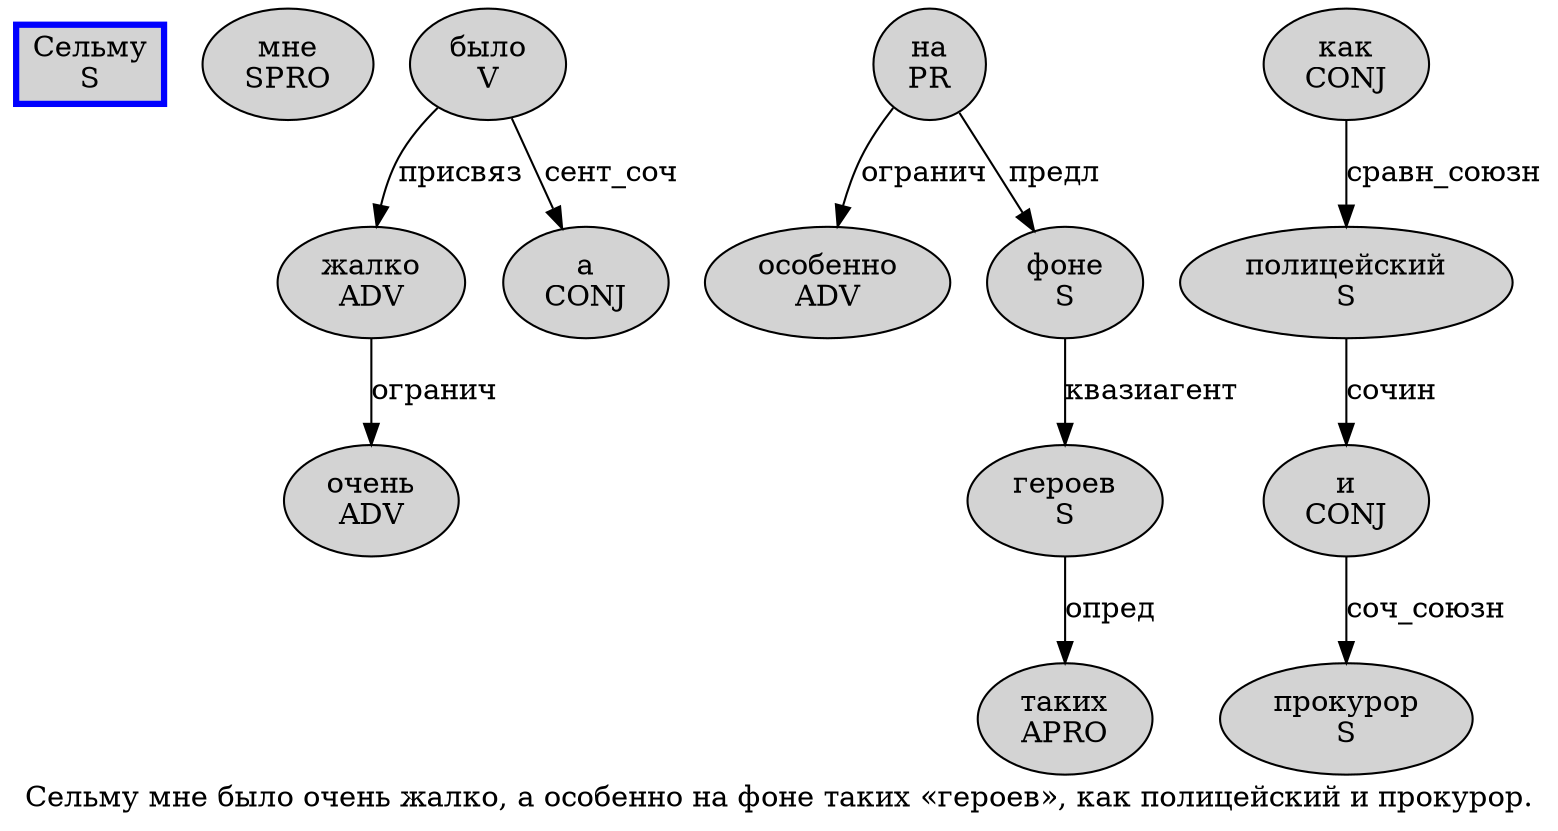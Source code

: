 digraph SENTENCE_293 {
	graph [label="Сельму мне было очень жалко, а особенно на фоне таких «героев», как полицейский и прокурор."]
	node [style=filled]
		0 [label="Сельму
S" color=blue fillcolor=lightgray penwidth=3 shape=box]
		1 [label="мне
SPRO" color="" fillcolor=lightgray penwidth=1 shape=ellipse]
		2 [label="было
V" color="" fillcolor=lightgray penwidth=1 shape=ellipse]
		3 [label="очень
ADV" color="" fillcolor=lightgray penwidth=1 shape=ellipse]
		4 [label="жалко
ADV" color="" fillcolor=lightgray penwidth=1 shape=ellipse]
		6 [label="а
CONJ" color="" fillcolor=lightgray penwidth=1 shape=ellipse]
		7 [label="особенно
ADV" color="" fillcolor=lightgray penwidth=1 shape=ellipse]
		8 [label="на
PR" color="" fillcolor=lightgray penwidth=1 shape=ellipse]
		9 [label="фоне
S" color="" fillcolor=lightgray penwidth=1 shape=ellipse]
		10 [label="таких
APRO" color="" fillcolor=lightgray penwidth=1 shape=ellipse]
		12 [label="героев
S" color="" fillcolor=lightgray penwidth=1 shape=ellipse]
		15 [label="как
CONJ" color="" fillcolor=lightgray penwidth=1 shape=ellipse]
		16 [label="полицейский
S" color="" fillcolor=lightgray penwidth=1 shape=ellipse]
		17 [label="и
CONJ" color="" fillcolor=lightgray penwidth=1 shape=ellipse]
		18 [label="прокурор
S" color="" fillcolor=lightgray penwidth=1 shape=ellipse]
			15 -> 16 [label="сравн_союзн"]
			4 -> 3 [label="огранич"]
			8 -> 7 [label="огранич"]
			8 -> 9 [label="предл"]
			17 -> 18 [label="соч_союзн"]
			9 -> 12 [label="квазиагент"]
			12 -> 10 [label="опред"]
			16 -> 17 [label="сочин"]
			2 -> 4 [label="присвяз"]
			2 -> 6 [label="сент_соч"]
}